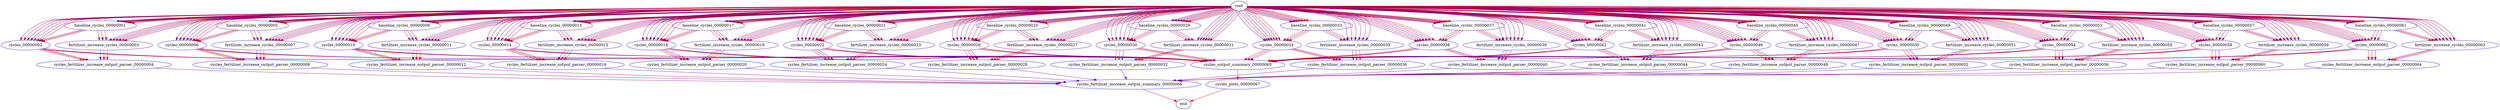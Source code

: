 digraph G {

baseline_cycles_00000001 [size="3.695557108867177",color="#3B00C4"];
cycles_00000002 [size="3.628571969504181",color="#3900C6"];
fertilizer_increase_cycles_00000003 [size="4.444884056054749",color="#4700B8"];
cycles_fertilizer_increase_output_parser_00000004 [size="0.833778310299691",color="#0A00F5"];
baseline_cycles_00000005 [size="3.2688462446428406",color="#3300CC"];
cycles_00000006 [size="2.412335956953165",color="#2500DA"];
fertilizer_increase_cycles_00000007 [size="2.498891734354663",color="#2600D9"];
cycles_fertilizer_increase_output_parser_00000008 [size="0.51402051466251",color="#0500FA"];
baseline_cycles_00000009 [size="2.4898941912990393",color="#2600D9"];
cycles_00000010 [size="3.23973671553553",color="#3300CC"];
fertilizer_increase_cycles_00000011 [size="2.409015036609892",color="#2500DA"];
cycles_fertilizer_increase_output_parser_00000012 [size="0.8522854018982425",color="#0A00F5"];
baseline_cycles_00000013 [size="3.810211739281461",color="#3C00C3"];
cycles_00000014 [size="4.335288738161817",color="#4500BA"];
fertilizer_increase_cycles_00000015 [size="4.205543003980133",color="#4300BC"];
cycles_fertilizer_increase_output_parser_00000016 [size="0.532978428407124",color="#0500FA"];
baseline_cycles_00000017 [size="4.016346984067039",color="#4000BF"];
cycles_00000018 [size="3.1347548122027935",color="#3100CE"];
fertilizer_increase_cycles_00000019 [size="4.593006507487183",color="#4A00B5"];
cycles_fertilizer_increase_output_parser_00000020 [size="0.6795552270404782",color="#0700F8"];
baseline_cycles_00000021 [size="3.8065735969305794",color="#3C00C3"];
cycles_00000022 [size="3.9328643087997945",color="#3F00C0"];
fertilizer_increase_cycles_00000023 [size="2.409015036609892",color="#2500DA"];
cycles_fertilizer_increase_output_parser_00000024 [size="0.6264730472919525",color="#0700F8"];
baseline_cycles_00000025 [size="2.4898941912990393",color="#2600D9"];
cycles_00000026 [size="4.5943316608070965",color="#4A00B5"];
fertilizer_increase_cycles_00000027 [size="4.447591972205016",color="#4700B8"];
cycles_fertilizer_increase_output_parser_00000028 [size="0.8268035653726189",color="#0A00F5"];
baseline_cycles_00000029 [size="2.4898941912990393",color="#2600D9"];
cycles_00000030 [size="4.301372281650126",color="#4500BA"];
fertilizer_increase_cycles_00000031 [size="4.592003889456333",color="#4A00B5"];
cycles_fertilizer_increase_output_parser_00000032 [size="0.6302073807860712",color="#0700F8"];
baseline_cycles_00000033 [size="2.4898941912990393",color="#2600D9"];
cycles_00000034 [size="3.9870933714751247",color="#3F00C0"];
fertilizer_increase_cycles_00000035 [size="2.409015036609892",color="#2500DA"];
cycles_fertilizer_increase_output_parser_00000036 [size="0.6216511788548754",color="#0700F8"];
baseline_cycles_00000037 [size="2.4898941912990393",color="#2600D9"];
cycles_00000038 [size="2.412335956953165",color="#2500DA"];
fertilizer_increase_cycles_00000039 [size="3.332740081017248",color="#3400CB"];
cycles_fertilizer_increase_output_parser_00000040 [size="0.8342126208385481",color="#0A00F5"];
baseline_cycles_00000041 [size="4.344688149018514",color="#4500BA"];
cycles_00000042 [size="2.412335956953165",color="#2500DA"];
fertilizer_increase_cycles_00000043 [size="4.146494156546857",color="#4200BD"];
cycles_fertilizer_increase_output_parser_00000044 [size="0.2538667239570503",color="#0000FF"];
baseline_cycles_00000045 [size="4.281764212735487",color="#4400BB"];
cycles_00000046 [size="2.412335956953165",color="#2500DA"];
fertilizer_increase_cycles_00000047 [size="3.232384174892993",color="#3300CC"];
cycles_fertilizer_increase_output_parser_00000048 [size="0.8484400649659808",color="#0A00F5"];
baseline_cycles_00000049 [size="2.4898941912990393",color="#2600D9"];
cycles_00000050 [size="3.332204510175204",color="#3400CB"];
fertilizer_increase_cycles_00000051 [size="3.6070184276336157",color="#3900C6"];
cycles_fertilizer_increase_output_parser_00000052 [size="0.6465795447436106",color="#0700F8"];
baseline_cycles_00000053 [size="4.363047668076079",color="#4600B9"];
cycles_00000054 [size="3.6158516675803796",color="#3900C6"];
fertilizer_increase_cycles_00000055 [size="3.1175073304799117",color="#3100CE"];
cycles_fertilizer_increase_output_parser_00000056 [size="0.7747271675523681",color="#0900F6"];
baseline_cycles_00000057 [size="3.970310781298653",color="#3F00C0"];
cycles_00000058 [size="4.105037191760844",color="#4100BE"];
fertilizer_increase_cycles_00000059 [size="4.236306980324476",color="#4400BB"];
cycles_fertilizer_increase_output_parser_00000060 [size="0.7173518692567626",color="#0800F7"];
baseline_cycles_00000061 [size="4.5579108495038305",color="#4900B6"];
cycles_00000062 [size="3.125443880075648",color="#3100CE"];
fertilizer_increase_cycles_00000063 [size="3.99395316151896",color="#4000BF"];
cycles_fertilizer_increase_output_parser_00000064 [size="0.4555243079809013",color="#0400FB"];
cycles_output_summary_00000065 [size="0.20701416938432612",color="#0000FF"];
cycles_fertilizer_increase_output_summary_00000066 [size="0.37980536132758674",color="#0200FD"];
cycles_plots_00000067 [size="3.959993786375767",color="#3F00C0"];
baseline_cycles_00000001 -> cycles_00000002 [size="14.408105643858699",color="#F0000F"];
baseline_cycles_00000001 -> fertilizer_increase_cycles_00000003 [size="14.408105643858699",color="#F0000F"];
baseline_cycles_00000001 -> cycles_00000002 [size="5.641907070938114",color="#5B00A4"];
baseline_cycles_00000001 -> fertilizer_increase_cycles_00000003 [size="5.641907070938114",color="#5B00A4"];
baseline_cycles_00000001 -> cycles_00000002 [size="13.007719908147585",color="#D80027"];
baseline_cycles_00000001 -> fertilizer_increase_cycles_00000003 [size="13.007719908147585",color="#D80027"];
root -> baseline_cycles_00000001 [size="6.606650186198215",color="#6C0093"];
root -> baseline_cycles_00000001 [size="12.821512306408195",color="#D5002A"];
root -> baseline_cycles_00000001 [size="7.498869733976931",color="#7B0084"];
root -> baseline_cycles_00000001 [size="6.642486801367256",color="#6C0093"];
root -> baseline_cycles_00000001 [size="13.451161961002086",color="#E0001F"];
root -> baseline_cycles_00000001 [size="9.577411092097035",color="#9E0061"];
root -> baseline_cycles_00000001 [size="13.451161961002086",color="#E0001F"];
root -> baseline_cycles_00000001 [size="13.451161961002086",color="#E0001F"];
cycles_00000002 -> cycles_fertilizer_increase_output_parser_00000004 [size="14.69771530736333",color="#F5000A"];
cycles_00000002 -> cycles_output_summary_00000065 [size="14.69771530736333",color="#F5000A"];
cycles_00000002 -> cycles_fertilizer_increase_output_parser_00000004 [size="14.408105090967922",color="#F0000F"];
cycles_00000002 -> cycles_output_summary_00000065 [size="14.408105090967922",color="#F0000F"];
cycles_00000002 -> cycles_fertilizer_increase_output_parser_00000004 [size="4.672828834461906",color="#4B00B4"];
cycles_00000002 -> cycles_output_summary_00000065 [size="4.672828834461906",color="#4B00B4"];
root -> cycles_00000002 [size="6.606650186198215",color="#6C0093"];
root -> cycles_00000002 [size="12.906073783965995",color="#D60029"];
root -> cycles_00000002 [size="7.498869733976931",color="#7B0084"];
root -> cycles_00000002 [size="6.642486801367256",color="#6C0093"];
root -> cycles_00000002 [size="13.451161961002086",color="#E0001F"];
root -> cycles_00000002 [size="9.577411092097035",color="#9E0061"];
root -> cycles_00000002 [size="13.451161961002086",color="#E0001F"];
fertilizer_increase_cycles_00000003 -> cycles_fertilizer_increase_output_parser_00000004 [size="4.574710978503383",color="#4900B6"];
fertilizer_increase_cycles_00000003 -> cycles_fertilizer_increase_output_parser_00000004 [size="14.408105090967922",color="#F0000F"];
fertilizer_increase_cycles_00000003 -> cycles_fertilizer_increase_output_parser_00000004 [size="13.014056302679748",color="#D80027"];
root -> fertilizer_increase_cycles_00000003 [size="6.606650186198215",color="#6C0093"];
root -> fertilizer_increase_cycles_00000003 [size="12.964487768635202",color="#D70028"];
root -> fertilizer_increase_cycles_00000003 [size="7.499423290592229",color="#7B0084"];
root -> fertilizer_increase_cycles_00000003 [size="6.642486801367256",color="#6C0093"];
root -> fertilizer_increase_cycles_00000003 [size="13.451161961002086",color="#E0001F"];
root -> fertilizer_increase_cycles_00000003 [size="9.577411092097035",color="#9E0061"];
cycles_fertilizer_increase_output_parser_00000004 -> cycles_fertilizer_increase_output_summary_00000066 [size="8.769662508112274",color="#90006F"];
baseline_cycles_00000005 -> cycles_00000006 [size="14.408105090967922",color="#F0000F"];
baseline_cycles_00000005 -> fertilizer_increase_cycles_00000007 [size="14.408105090967922",color="#F0000F"];
baseline_cycles_00000005 -> cycles_00000006 [size="5.717027701406222",color="#5D00A2"];
baseline_cycles_00000005 -> fertilizer_increase_cycles_00000007 [size="5.717027701406222",color="#5D00A2"];
baseline_cycles_00000005 -> cycles_00000006 [size="14.972090451507459",color="#F90006"];
baseline_cycles_00000005 -> fertilizer_increase_cycles_00000007 [size="14.972090451507459",color="#F90006"];
root -> baseline_cycles_00000005 [size="6.606650186198215",color="#6C0093"];
root -> baseline_cycles_00000005 [size="12.61079080807728",color="#D1002E"];
root -> baseline_cycles_00000005 [size="7.498869733976931",color="#7B0084"];
root -> baseline_cycles_00000005 [size="6.642486801367256",color="#6C0093"];
root -> baseline_cycles_00000005 [size="13.451161961002086",color="#E0001F"];
root -> baseline_cycles_00000005 [size="9.577411092097035",color="#9E0061"];
root -> baseline_cycles_00000005 [size="13.451161961002086",color="#E0001F"];
root -> baseline_cycles_00000005 [size="13.451161961002086",color="#E0001F"];
cycles_00000006 -> cycles_fertilizer_increase_output_parser_00000008 [size="14.319003362203446",color="#EE0011"];
cycles_00000006 -> cycles_output_summary_00000065 [size="14.319003362203446",color="#EE0011"];
cycles_00000006 -> cycles_fertilizer_increase_output_parser_00000008 [size="14.408105090967922",color="#F0000F"];
cycles_00000006 -> cycles_output_summary_00000065 [size="14.408105090967922",color="#F0000F"];
cycles_00000006 -> cycles_fertilizer_increase_output_parser_00000008 [size="4.276666119016055",color="#4400BB"];
cycles_00000006 -> cycles_output_summary_00000065 [size="4.276666119016055",color="#4400BB"];
root -> cycles_00000006 [size="6.606650186198215",color="#6C0093"];
root -> cycles_00000006 [size="12.355052838541493",color="#CD0032"];
root -> cycles_00000006 [size="7.498869733976931",color="#7B0084"];
root -> cycles_00000006 [size="6.642486801367256",color="#6C0093"];
root -> cycles_00000006 [size="13.451161961002086",color="#E0001F"];
root -> cycles_00000006 [size="9.577411092097035",color="#9E0061"];
root -> cycles_00000006 [size="13.451161961002086",color="#E0001F"];
fertilizer_increase_cycles_00000007 -> cycles_fertilizer_increase_output_parser_00000008 [size="5.225746673713202",color="#5400AB"];
fertilizer_increase_cycles_00000007 -> cycles_fertilizer_increase_output_parser_00000008 [size="14.408105090967922",color="#F0000F"];
fertilizer_increase_cycles_00000007 -> cycles_fertilizer_increase_output_parser_00000008 [size="15.14608896439961",color="#FC0003"];
root -> fertilizer_increase_cycles_00000007 [size="6.606650186198215",color="#6C0093"];
root -> fertilizer_increase_cycles_00000007 [size="12.735709228581529",color="#D3002C"];
root -> fertilizer_increase_cycles_00000007 [size="7.498869733976931",color="#7B0084"];
root -> fertilizer_increase_cycles_00000007 [size="6.642486801367256",color="#6C0093"];
root -> fertilizer_increase_cycles_00000007 [size="13.451161961002086",color="#E0001F"];
root -> fertilizer_increase_cycles_00000007 [size="9.577411092097035",color="#9E0061"];
cycles_fertilizer_increase_output_parser_00000008 -> cycles_fertilizer_increase_output_summary_00000066 [size="7.696212639346407",color="#7E0081"];
baseline_cycles_00000009 -> cycles_00000010 [size="14.408105090967922",color="#F0000F"];
baseline_cycles_00000009 -> fertilizer_increase_cycles_00000011 [size="14.408105090967922",color="#F0000F"];
baseline_cycles_00000009 -> cycles_00000010 [size="4.962844630259907",color="#5000AF"];
baseline_cycles_00000009 -> fertilizer_increase_cycles_00000011 [size="4.962844630259907",color="#5000AF"];
baseline_cycles_00000009 -> cycles_00000010 [size="14.94921260322404",color="#F90006"];
baseline_cycles_00000009 -> fertilizer_increase_cycles_00000011 [size="14.94921260322404",color="#F90006"];
root -> baseline_cycles_00000009 [size="6.606650186198215",color="#6C0093"];
root -> baseline_cycles_00000009 [size="13.035124338137972",color="#D80027"];
root -> baseline_cycles_00000009 [size="7.498869733976931",color="#7B0084"];
root -> baseline_cycles_00000009 [size="6.642486801367256",color="#6C0093"];
root -> baseline_cycles_00000009 [size="13.451161961002086",color="#E0001F"];
root -> baseline_cycles_00000009 [size="9.577411092097035",color="#9E0061"];
root -> baseline_cycles_00000009 [size="13.451161961002086",color="#E0001F"];
root -> baseline_cycles_00000009 [size="13.451161961002086",color="#E0001F"];
cycles_00000010 -> cycles_fertilizer_increase_output_parser_00000012 [size="13.011715575316444",color="#D80027"];
cycles_00000010 -> cycles_output_summary_00000065 [size="13.011715575316444",color="#D80027"];
cycles_00000010 -> cycles_fertilizer_increase_output_parser_00000012 [size="14.408105090967922",color="#F0000F"];
cycles_00000010 -> cycles_output_summary_00000065 [size="14.408105090967922",color="#F0000F"];
cycles_00000010 -> cycles_fertilizer_increase_output_parser_00000012 [size="5.662960480135946",color="#5C00A3"];
cycles_00000010 -> cycles_output_summary_00000065 [size="5.662960480135946",color="#5C00A3"];
root -> cycles_00000010 [size="6.606650186198215",color="#6C0093"];
root -> cycles_00000010 [size="13.07180455007191",color="#D90026"];
root -> cycles_00000010 [size="7.498869733976931",color="#7B0084"];
root -> cycles_00000010 [size="6.642486801367256",color="#6C0093"];
root -> cycles_00000010 [size="13.451161961002086",color="#E0001F"];
root -> cycles_00000010 [size="9.577411092097035",color="#9E0061"];
root -> cycles_00000010 [size="13.451161961002086",color="#E0001F"];
fertilizer_increase_cycles_00000011 -> cycles_fertilizer_increase_output_parser_00000012 [size="5.4680601411351315",color="#5800A7"];
fertilizer_increase_cycles_00000011 -> cycles_fertilizer_increase_output_parser_00000012 [size="14.408105090967922",color="#F0000F"];
fertilizer_increase_cycles_00000011 -> cycles_fertilizer_increase_output_parser_00000012 [size="15.160854010004785",color="#FC0003"];
root -> fertilizer_increase_cycles_00000011 [size="6.606650186198215",color="#6C0093"];
root -> fertilizer_increase_cycles_00000011 [size="12.372764356851743",color="#CD0032"];
root -> fertilizer_increase_cycles_00000011 [size="7.499423290592229",color="#7B0084"];
root -> fertilizer_increase_cycles_00000011 [size="6.642486801367256",color="#6C0093"];
root -> fertilizer_increase_cycles_00000011 [size="13.451161961002086",color="#E0001F"];
root -> fertilizer_increase_cycles_00000011 [size="9.577411092097035",color="#9E0061"];
cycles_fertilizer_increase_output_parser_00000012 -> cycles_fertilizer_increase_output_summary_00000066 [size="8.775085935057266",color="#90006F"];
baseline_cycles_00000013 -> cycles_00000014 [size="14.408105090967922",color="#F0000F"];
baseline_cycles_00000013 -> fertilizer_increase_cycles_00000015 [size="14.408105090967922",color="#F0000F"];
baseline_cycles_00000013 -> cycles_00000014 [size="5.730099782973574",color="#5D00A2"];
baseline_cycles_00000013 -> fertilizer_increase_cycles_00000015 [size="5.730099782973574",color="#5D00A2"];
baseline_cycles_00000013 -> cycles_00000014 [size="14.498351814455278",color="#F1000E"];
baseline_cycles_00000013 -> fertilizer_increase_cycles_00000015 [size="14.498351814455278",color="#F1000E"];
root -> baseline_cycles_00000013 [size="6.606650186198215",color="#6C0093"];
root -> baseline_cycles_00000013 [size="13.082545045712656",color="#D90026"];
root -> baseline_cycles_00000013 [size="7.498869733976931",color="#7B0084"];
root -> baseline_cycles_00000013 [size="6.642486801367256",color="#6C0093"];
root -> baseline_cycles_00000013 [size="13.451161961002086",color="#E0001F"];
root -> baseline_cycles_00000013 [size="9.577411092097035",color="#9E0061"];
root -> baseline_cycles_00000013 [size="13.451161961002086",color="#E0001F"];
root -> baseline_cycles_00000013 [size="13.451161961002086",color="#E0001F"];
cycles_00000014 -> cycles_fertilizer_increase_output_parser_00000016 [size="14.21067883519507",color="#EC0013"];
cycles_00000014 -> cycles_output_summary_00000065 [size="14.21067883519507",color="#EC0013"];
cycles_00000014 -> cycles_fertilizer_increase_output_parser_00000016 [size="14.408105090967922",color="#F0000F"];
cycles_00000014 -> cycles_output_summary_00000065 [size="14.408105090967922",color="#F0000F"];
cycles_00000014 -> cycles_fertilizer_increase_output_parser_00000016 [size="5.278114659230517",color="#5500AA"];
cycles_00000014 -> cycles_output_summary_00000065 [size="5.278114659230517",color="#5500AA"];
root -> cycles_00000014 [size="6.606650186198215",color="#6C0093"];
root -> cycles_00000014 [size="13.160918484475637",color="#DB0024"];
root -> cycles_00000014 [size="7.499423290592229",color="#7B0084"];
root -> cycles_00000014 [size="6.642486801367256",color="#6C0093"];
root -> cycles_00000014 [size="13.451161961002086",color="#E0001F"];
root -> cycles_00000014 [size="9.577411092097035",color="#9E0061"];
root -> cycles_00000014 [size="13.451161961002086",color="#E0001F"];
fertilizer_increase_cycles_00000015 -> cycles_fertilizer_increase_output_parser_00000016 [size="5.564520407322694",color="#5A00A5"];
fertilizer_increase_cycles_00000015 -> cycles_fertilizer_increase_output_parser_00000016 [size="14.408105090967922",color="#F0000F"];
fertilizer_increase_cycles_00000015 -> cycles_fertilizer_increase_output_parser_00000016 [size="13.014056302679748",color="#D80027"];
root -> fertilizer_increase_cycles_00000015 [size="6.606650186198215",color="#6C0093"];
root -> fertilizer_increase_cycles_00000015 [size="12.55464636296806",color="#D0002F"];
root -> fertilizer_increase_cycles_00000015 [size="7.498869733976931",color="#7B0084"];
root -> fertilizer_increase_cycles_00000015 [size="6.642486801367256",color="#6C0093"];
root -> fertilizer_increase_cycles_00000015 [size="13.451161961002086",color="#E0001F"];
root -> fertilizer_increase_cycles_00000015 [size="9.577411092097035",color="#9E0061"];
cycles_fertilizer_increase_output_parser_00000016 -> cycles_fertilizer_increase_output_summary_00000066 [size="6.7580945044277305",color="#6E0091"];
baseline_cycles_00000017 -> cycles_00000018 [size="14.408105090967922",color="#F0000F"];
baseline_cycles_00000017 -> fertilizer_increase_cycles_00000019 [size="14.408105090967922",color="#F0000F"];
baseline_cycles_00000017 -> cycles_00000018 [size="5.147494476813453",color="#5300AC"];
baseline_cycles_00000017 -> fertilizer_increase_cycles_00000019 [size="5.147494476813453",color="#5300AC"];
baseline_cycles_00000017 -> cycles_00000018 [size="13.007719908147585",color="#D80027"];
baseline_cycles_00000017 -> fertilizer_increase_cycles_00000019 [size="13.007719908147585",color="#D80027"];
root -> baseline_cycles_00000017 [size="6.606650186198215",color="#6C0093"];
root -> baseline_cycles_00000017 [size="12.868451292418483",color="#D60029"];
root -> baseline_cycles_00000017 [size="7.499423290592229",color="#7B0084"];
root -> baseline_cycles_00000017 [size="6.642486801367256",color="#6C0093"];
root -> baseline_cycles_00000017 [size="13.451161961002086",color="#E0001F"];
root -> baseline_cycles_00000017 [size="9.577411092097035",color="#9E0061"];
root -> baseline_cycles_00000017 [size="13.451161961002086",color="#E0001F"];
root -> baseline_cycles_00000017 [size="13.451161961002086",color="#E0001F"];
cycles_00000018 -> cycles_fertilizer_increase_output_parser_00000020 [size="13.011715575316444",color="#D80027"];
cycles_00000018 -> cycles_output_summary_00000065 [size="13.011715575316444",color="#D80027"];
cycles_00000018 -> cycles_fertilizer_increase_output_parser_00000020 [size="14.408105090967922",color="#F0000F"];
cycles_00000018 -> cycles_output_summary_00000065 [size="14.408105090967922",color="#F0000F"];
cycles_00000018 -> cycles_fertilizer_increase_output_parser_00000020 [size="5.683579767338681",color="#5C00A3"];
cycles_00000018 -> cycles_output_summary_00000065 [size="5.683579767338681",color="#5C00A3"];
root -> cycles_00000018 [size="6.606650186198215",color="#6C0093"];
root -> cycles_00000018 [size="12.342328448576044",color="#CD0032"];
root -> cycles_00000018 [size="7.499423290592229",color="#7B0084"];
root -> cycles_00000018 [size="6.642486801367256",color="#6C0093"];
root -> cycles_00000018 [size="13.451161961002086",color="#E0001F"];
root -> cycles_00000018 [size="9.577411092097035",color="#9E0061"];
root -> cycles_00000018 [size="13.451161961002086",color="#E0001F"];
fertilizer_increase_cycles_00000019 -> cycles_fertilizer_increase_output_parser_00000020 [size="5.572154032177765",color="#5A00A5"];
fertilizer_increase_cycles_00000019 -> cycles_fertilizer_increase_output_parser_00000020 [size="14.408105090967922",color="#F0000F"];
fertilizer_increase_cycles_00000019 -> cycles_fertilizer_increase_output_parser_00000020 [size="14.801539643384569",color="#F60009"];
root -> fertilizer_increase_cycles_00000019 [size="6.606650186198215",color="#6C0093"];
root -> fertilizer_increase_cycles_00000019 [size="12.051335126880025",color="#C80037"];
root -> fertilizer_increase_cycles_00000019 [size="7.498869733976931",color="#7B0084"];
root -> fertilizer_increase_cycles_00000019 [size="6.642486801367256",color="#6C0093"];
root -> fertilizer_increase_cycles_00000019 [size="13.451161961002086",color="#E0001F"];
root -> fertilizer_increase_cycles_00000019 [size="9.577411092097035",color="#9E0061"];
cycles_fertilizer_increase_output_parser_00000020 -> cycles_fertilizer_increase_output_summary_00000066 [size="6.7580945044277305",color="#6E0091"];
baseline_cycles_00000021 -> cycles_00000022 [size="14.408105090967922",color="#F0000F"];
baseline_cycles_00000021 -> fertilizer_increase_cycles_00000023 [size="14.408105090967922",color="#F0000F"];
baseline_cycles_00000021 -> cycles_00000022 [size="5.552959584921617",color="#5A00A5"];
baseline_cycles_00000021 -> fertilizer_increase_cycles_00000023 [size="5.552959584921617",color="#5A00A5"];
baseline_cycles_00000021 -> cycles_00000022 [size="14.685694103263607",color="#F4000B"];
baseline_cycles_00000021 -> fertilizer_increase_cycles_00000023 [size="14.685694103263607",color="#F4000B"];
root -> baseline_cycles_00000021 [size="6.606650186198215",color="#6C0093"];
root -> baseline_cycles_00000021 [size="12.784145618244654",color="#D4002B"];
root -> baseline_cycles_00000021 [size="7.498869733976931",color="#7B0084"];
root -> baseline_cycles_00000021 [size="6.642486801367256",color="#6C0093"];
root -> baseline_cycles_00000021 [size="13.451161961002086",color="#E0001F"];
root -> baseline_cycles_00000021 [size="9.577411092097035",color="#9E0061"];
root -> baseline_cycles_00000021 [size="13.451161961002086",color="#E0001F"];
root -> baseline_cycles_00000021 [size="13.451161961002086",color="#E0001F"];
cycles_00000022 -> cycles_fertilizer_increase_output_parser_00000024 [size="13.011715575316444",color="#D80027"];
cycles_00000022 -> cycles_output_summary_00000065 [size="13.011715575316444",color="#D80027"];
cycles_00000022 -> cycles_fertilizer_increase_output_parser_00000024 [size="14.408105090967922",color="#F0000F"];
cycles_00000022 -> cycles_output_summary_00000065 [size="14.408105090967922",color="#F0000F"];
cycles_00000022 -> cycles_fertilizer_increase_output_parser_00000024 [size="5.616771097666572",color="#5B00A4"];
cycles_00000022 -> cycles_output_summary_00000065 [size="5.616771097666572",color="#5B00A4"];
root -> cycles_00000022 [size="6.606650186198215",color="#6C0093"];
root -> cycles_00000022 [size="12.703913328668772",color="#D3002C"];
root -> cycles_00000022 [size="7.498869733976931",color="#7B0084"];
root -> cycles_00000022 [size="6.642486801367256",color="#6C0093"];
root -> cycles_00000022 [size="13.451161961002086",color="#E0001F"];
root -> cycles_00000022 [size="9.577411092097035",color="#9E0061"];
root -> cycles_00000022 [size="13.451161961002086",color="#E0001F"];
fertilizer_increase_cycles_00000023 -> cycles_fertilizer_increase_output_parser_00000024 [size="5.298317366548036",color="#5600A9"];
fertilizer_increase_cycles_00000023 -> cycles_fertilizer_increase_output_parser_00000024 [size="14.408105090967922",color="#F0000F"];
fertilizer_increase_cycles_00000023 -> cycles_fertilizer_increase_output_parser_00000024 [size="14.849500055277511",color="#F70008"];
root -> fertilizer_increase_cycles_00000023 [size="6.606650186198215",color="#6C0093"];
root -> fertilizer_increase_cycles_00000023 [size="13.169666722520196",color="#DB0024"];
root -> fertilizer_increase_cycles_00000023 [size="7.498869733976931",color="#7B0084"];
root -> fertilizer_increase_cycles_00000023 [size="6.642486801367256",color="#6C0093"];
root -> fertilizer_increase_cycles_00000023 [size="13.451161961002086",color="#E0001F"];
root -> fertilizer_increase_cycles_00000023 [size="9.577411092097035",color="#9E0061"];
cycles_fertilizer_increase_output_parser_00000024 -> cycles_fertilizer_increase_output_summary_00000066 [size="6.7580945044277305",color="#6E0091"];
baseline_cycles_00000025 -> cycles_00000026 [size="14.408105090967922",color="#F0000F"];
baseline_cycles_00000025 -> fertilizer_increase_cycles_00000027 [size="14.408105090967922",color="#F0000F"];
baseline_cycles_00000025 -> cycles_00000026 [size="3.367295829986474",color="#3500CA"];
baseline_cycles_00000025 -> fertilizer_increase_cycles_00000027 [size="3.367295829986474",color="#3500CA"];
baseline_cycles_00000025 -> cycles_00000026 [size="14.664784179534989",color="#F4000B"];
baseline_cycles_00000025 -> fertilizer_increase_cycles_00000027 [size="14.664784179534989",color="#F4000B"];
root -> baseline_cycles_00000025 [size="6.606650186198215",color="#6C0093"];
root -> baseline_cycles_00000025 [size="11.156036212354746",color="#B90046"];
root -> baseline_cycles_00000025 [size="7.499423290592229",color="#7B0084"];
root -> baseline_cycles_00000025 [size="6.642486801367256",color="#6C0093"];
root -> baseline_cycles_00000025 [size="13.451161961002086",color="#E0001F"];
root -> baseline_cycles_00000025 [size="9.577411092097035",color="#9E0061"];
root -> baseline_cycles_00000025 [size="13.451161961002086",color="#E0001F"];
root -> baseline_cycles_00000025 [size="13.451161961002086",color="#E0001F"];
cycles_00000026 -> cycles_fertilizer_increase_output_parser_00000028 [size="15.111933547114118",color="#FC0003"];
cycles_00000026 -> cycles_output_summary_00000065 [size="15.111933547114118",color="#FC0003"];
cycles_00000026 -> cycles_fertilizer_increase_output_parser_00000028 [size="14.408105090967922",color="#F0000F"];
cycles_00000026 -> cycles_output_summary_00000065 [size="14.408105090967922",color="#F0000F"];
cycles_00000026 -> cycles_fertilizer_increase_output_parser_00000028 [size="4.787491742782046",color="#4D00B2"];
cycles_00000026 -> cycles_output_summary_00000065 [size="4.787491742782046",color="#4D00B2"];
root -> cycles_00000026 [size="6.606650186198215",color="#6C0093"];
root -> cycles_00000026 [size="12.646859851416027",color="#D2002D"];
root -> cycles_00000026 [size="7.499423290592229",color="#7B0084"];
root -> cycles_00000026 [size="6.642486801367256",color="#6C0093"];
root -> cycles_00000026 [size="13.451161961002086",color="#E0001F"];
root -> cycles_00000026 [size="9.577411092097035",color="#9E0061"];
root -> cycles_00000026 [size="13.451161961002086",color="#E0001F"];
fertilizer_increase_cycles_00000027 -> cycles_fertilizer_increase_output_parser_00000028 [size="5.181783550292085",color="#5400AB"];
fertilizer_increase_cycles_00000027 -> cycles_fertilizer_increase_output_parser_00000028 [size="14.408105643858699",color="#F0000F"];
fertilizer_increase_cycles_00000027 -> cycles_fertilizer_increase_output_parser_00000028 [size="14.838502346569433",color="#F70008"];
root -> fertilizer_increase_cycles_00000027 [size="6.606650186198215",color="#6C0093"];
root -> fertilizer_increase_cycles_00000027 [size="12.703530315015428",color="#D3002C"];
root -> fertilizer_increase_cycles_00000027 [size="7.498869733976931",color="#7B0084"];
root -> fertilizer_increase_cycles_00000027 [size="6.642486801367256",color="#6C0093"];
root -> fertilizer_increase_cycles_00000027 [size="13.451161961002086",color="#E0001F"];
root -> fertilizer_increase_cycles_00000027 [size="9.577411092097035",color="#9E0061"];
cycles_fertilizer_increase_output_parser_00000028 -> cycles_fertilizer_increase_output_summary_00000066 [size="7.776115477098742",color="#80007F"];
baseline_cycles_00000029 -> cycles_00000030 [size="14.408105090967922",color="#F0000F"];
baseline_cycles_00000029 -> fertilizer_increase_cycles_00000031 [size="14.408105090967922",color="#F0000F"];
baseline_cycles_00000029 -> cycles_00000030 [size="5.365976015021851",color="#5700A8"];
baseline_cycles_00000029 -> fertilizer_increase_cycles_00000031 [size="5.365976015021851",color="#5700A8"];
baseline_cycles_00000029 -> cycles_00000030 [size="13.203310906372817",color="#DB0024"];
baseline_cycles_00000029 -> fertilizer_increase_cycles_00000031 [size="13.203310906372817",color="#DB0024"];
root -> baseline_cycles_00000029 [size="6.606650186198215",color="#6C0093"];
root -> baseline_cycles_00000029 [size="11.931412090596844",color="#C60039"];
root -> baseline_cycles_00000029 [size="7.498869733976931",color="#7B0084"];
root -> baseline_cycles_00000029 [size="6.642486801367256",color="#6C0093"];
root -> baseline_cycles_00000029 [size="13.451161961002086",color="#E0001F"];
root -> baseline_cycles_00000029 [size="9.577411092097035",color="#9E0061"];
root -> baseline_cycles_00000029 [size="13.451161961002086",color="#E0001F"];
root -> baseline_cycles_00000029 [size="13.451161961002086",color="#E0001F"];
cycles_00000030 -> cycles_fertilizer_increase_output_parser_00000032 [size="14.920850829578429",color="#F80007"];
cycles_00000030 -> cycles_output_summary_00000065 [size="14.920850829578429",color="#F80007"];
cycles_00000030 -> cycles_fertilizer_increase_output_parser_00000032 [size="14.408105090967922",color="#F0000F"];
cycles_00000030 -> cycles_output_summary_00000065 [size="14.408105090967922",color="#F0000F"];
cycles_00000030 -> cycles_fertilizer_increase_output_parser_00000032 [size="5.717027701406222",color="#5D00A2"];
cycles_00000030 -> cycles_output_summary_00000065 [size="5.717027701406222",color="#5D00A2"];
root -> cycles_00000030 [size="6.606650186198215",color="#6C0093"];
root -> cycles_00000030 [size="13.160624014447382",color="#DB0024"];
root -> cycles_00000030 [size="7.499423290592229",color="#7B0084"];
root -> cycles_00000030 [size="6.642486801367256",color="#6C0093"];
root -> cycles_00000030 [size="13.451161961002086",color="#E0001F"];
root -> cycles_00000030 [size="9.577411092097035",color="#9E0061"];
root -> cycles_00000030 [size="13.451161961002086",color="#E0001F"];
fertilizer_increase_cycles_00000031 -> cycles_fertilizer_increase_output_parser_00000032 [size="5.700443573390687",color="#5C00A3"];
fertilizer_increase_cycles_00000031 -> cycles_fertilizer_increase_output_parser_00000032 [size="14.408105090967922",color="#F0000F"];
fertilizer_increase_cycles_00000031 -> cycles_fertilizer_increase_output_parser_00000032 [size="15.283408868923116",color="#FF0000"];
root -> fertilizer_increase_cycles_00000031 [size="6.606650186198215",color="#6C0093"];
root -> fertilizer_increase_cycles_00000031 [size="11.232007133430743",color="#BA0045"];
root -> fertilizer_increase_cycles_00000031 [size="7.498869733976931",color="#7B0084"];
root -> fertilizer_increase_cycles_00000031 [size="6.642486801367256",color="#6C0093"];
root -> fertilizer_increase_cycles_00000031 [size="13.451161961002086",color="#E0001F"];
root -> fertilizer_increase_cycles_00000031 [size="9.577411092097035",color="#9E0061"];
cycles_fertilizer_increase_output_parser_00000032 -> cycles_fertilizer_increase_output_summary_00000066 [size="8.875007486048396",color="#92006D"];
baseline_cycles_00000033 -> cycles_00000034 [size="14.408105090967922",color="#F0000F"];
baseline_cycles_00000033 -> fertilizer_increase_cycles_00000035 [size="14.408105090967922",color="#F0000F"];
baseline_cycles_00000033 -> cycles_00000034 [size="5.030437921392435",color="#5100AE"];
baseline_cycles_00000033 -> fertilizer_increase_cycles_00000035 [size="5.030437921392435",color="#5100AE"];
baseline_cycles_00000033 -> cycles_00000034 [size="14.31565776989045",color="#EE0011"];
baseline_cycles_00000033 -> fertilizer_increase_cycles_00000035 [size="14.31565776989045",color="#EE0011"];
root -> baseline_cycles_00000033 [size="6.606650186198215",color="#6C0093"];
root -> baseline_cycles_00000033 [size="12.745374932838713",color="#D4002B"];
root -> baseline_cycles_00000033 [size="7.498869733976931",color="#7B0084"];
root -> baseline_cycles_00000033 [size="6.642486801367256",color="#6C0093"];
root -> baseline_cycles_00000033 [size="13.451161961002086",color="#E0001F"];
root -> baseline_cycles_00000033 [size="9.577411092097035",color="#9E0061"];
root -> baseline_cycles_00000033 [size="13.451161961002086",color="#E0001F"];
root -> baseline_cycles_00000033 [size="13.451161961002086",color="#E0001F"];
cycles_00000034 -> cycles_fertilizer_increase_output_parser_00000036 [size="13.011715575316444",color="#D80027"];
cycles_00000034 -> cycles_output_summary_00000065 [size="13.011715575316444",color="#D80027"];
cycles_00000034 -> cycles_fertilizer_increase_output_parser_00000036 [size="14.408105090967922",color="#F0000F"];
cycles_00000034 -> cycles_output_summary_00000065 [size="14.408105090967922",color="#F0000F"];
cycles_00000034 -> cycles_fertilizer_increase_output_parser_00000036 [size="5.521460917862246",color="#5900A6"];
cycles_00000034 -> cycles_output_summary_00000065 [size="5.521460917862246",color="#5900A6"];
root -> cycles_00000034 [size="6.606650186198215",color="#6C0093"];
root -> cycles_00000034 [size="12.62261616084534",color="#D1002E"];
root -> cycles_00000034 [size="7.498869733976931",color="#7B0084"];
root -> cycles_00000034 [size="6.642486801367256",color="#6C0093"];
root -> cycles_00000034 [size="13.451161961002086",color="#E0001F"];
root -> cycles_00000034 [size="9.577411092097035",color="#9E0061"];
root -> cycles_00000034 [size="13.451161961002086",color="#E0001F"];
fertilizer_increase_cycles_00000035 -> cycles_fertilizer_increase_output_parser_00000036 [size="4.6913478822291435",color="#4B00B4"];
fertilizer_increase_cycles_00000035 -> cycles_fertilizer_increase_output_parser_00000036 [size="14.408105090967922",color="#F0000F"];
fertilizer_increase_cycles_00000035 -> cycles_fertilizer_increase_output_parser_00000036 [size="14.329091382675887",color="#EE0011"];
root -> fertilizer_increase_cycles_00000035 [size="6.606650186198215",color="#6C0093"];
root -> fertilizer_increase_cycles_00000035 [size="12.929715082925043",color="#D70028"];
root -> fertilizer_increase_cycles_00000035 [size="7.498869733976931",color="#7B0084"];
root -> fertilizer_increase_cycles_00000035 [size="6.642486801367256",color="#6C0093"];
root -> fertilizer_increase_cycles_00000035 [size="13.451161961002086",color="#E0001F"];
root -> fertilizer_increase_cycles_00000035 [size="9.577411092097035",color="#9E0061"];
cycles_fertilizer_increase_output_parser_00000036 -> cycles_fertilizer_increase_output_summary_00000066 [size="8.974871170971337",color="#94006B"];
baseline_cycles_00000037 -> cycles_00000038 [size="14.408105090967922",color="#F0000F"];
baseline_cycles_00000037 -> fertilizer_increase_cycles_00000039 [size="14.408105090967922",color="#F0000F"];
baseline_cycles_00000037 -> cycles_00000038 [size="5.726847747587197",color="#5D00A2"];
baseline_cycles_00000037 -> fertilizer_increase_cycles_00000039 [size="5.726847747587197",color="#5D00A2"];
baseline_cycles_00000037 -> cycles_00000038 [size="13.617758155694833",color="#E2001D"];
baseline_cycles_00000037 -> fertilizer_increase_cycles_00000039 [size="13.617758155694833",color="#E2001D"];
root -> baseline_cycles_00000037 [size="6.606650186198215",color="#6C0093"];
root -> baseline_cycles_00000037 [size="12.746039508642301",color="#D4002B"];
root -> baseline_cycles_00000037 [size="7.498869733976931",color="#7B0084"];
root -> baseline_cycles_00000037 [size="6.642486801367256",color="#6C0093"];
root -> baseline_cycles_00000037 [size="13.451161961002086",color="#E0001F"];
root -> baseline_cycles_00000037 [size="9.577411092097035",color="#9E0061"];
root -> baseline_cycles_00000037 [size="13.451161961002086",color="#E0001F"];
root -> baseline_cycles_00000037 [size="13.451161961002086",color="#E0001F"];
cycles_00000038 -> cycles_fertilizer_increase_output_parser_00000040 [size="13.011715575316444",color="#D80027"];
cycles_00000038 -> cycles_output_summary_00000065 [size="13.011715575316444",color="#D80027"];
cycles_00000038 -> cycles_fertilizer_increase_output_parser_00000040 [size="14.408105090967922",color="#F0000F"];
cycles_00000038 -> cycles_output_summary_00000065 [size="14.408105090967922",color="#F0000F"];
cycles_00000038 -> cycles_fertilizer_increase_output_parser_00000040 [size="5.655991810819852",color="#5C00A3"];
cycles_00000038 -> cycles_output_summary_00000065 [size="5.655991810819852",color="#5C00A3"];
root -> cycles_00000038 [size="6.606650186198215",color="#6C0093"];
root -> cycles_00000038 [size="13.112717000352523",color="#DA0025"];
root -> cycles_00000038 [size="7.499423290592229",color="#7B0084"];
root -> cycles_00000038 [size="6.642486801367256",color="#6C0093"];
root -> cycles_00000038 [size="13.451161961002086",color="#E0001F"];
root -> cycles_00000038 [size="9.577411092097035",color="#9E0061"];
root -> cycles_00000038 [size="13.451161961002086",color="#E0001F"];
fertilizer_increase_cycles_00000039 -> cycles_fertilizer_increase_output_parser_00000040 [size="5.424950017481403",color="#5800A7"];
fertilizer_increase_cycles_00000039 -> cycles_fertilizer_increase_output_parser_00000040 [size="14.408105090967922",color="#F0000F"];
fertilizer_increase_cycles_00000039 -> cycles_fertilizer_increase_output_parser_00000040 [size="13.014056302679748",color="#D80027"];
root -> fertilizer_increase_cycles_00000039 [size="6.606650186198215",color="#6C0093"];
root -> fertilizer_increase_cycles_00000039 [size="12.763978400764165",color="#D4002B"];
root -> fertilizer_increase_cycles_00000039 [size="7.498869733976931",color="#7B0084"];
root -> fertilizer_increase_cycles_00000039 [size="6.642486801367256",color="#6C0093"];
root -> fertilizer_increase_cycles_00000039 [size="13.451161961002086",color="#E0001F"];
root -> fertilizer_increase_cycles_00000039 [size="9.577411092097035",color="#9E0061"];
cycles_fertilizer_increase_output_parser_00000040 -> cycles_fertilizer_increase_output_summary_00000066 [size="7.6246189861593985",color="#7D0082"];
baseline_cycles_00000041 -> cycles_00000042 [size="14.408105090967922",color="#F0000F"];
baseline_cycles_00000041 -> fertilizer_increase_cycles_00000043 [size="14.408105090967922",color="#F0000F"];
baseline_cycles_00000041 -> cycles_00000042 [size="5.60947179518496",color="#5B00A4"];
baseline_cycles_00000041 -> fertilizer_increase_cycles_00000043 [size="5.60947179518496",color="#5B00A4"];
baseline_cycles_00000041 -> cycles_00000042 [size="14.578563393297726",color="#F3000C"];
baseline_cycles_00000041 -> fertilizer_increase_cycles_00000043 [size="14.578563393297726",color="#F3000C"];
root -> baseline_cycles_00000041 [size="6.606650186198215",color="#6C0093"];
root -> baseline_cycles_00000041 [size="12.903450862617936",color="#D60029"];
root -> baseline_cycles_00000041 [size="7.498869733976931",color="#7B0084"];
root -> baseline_cycles_00000041 [size="6.642486801367256",color="#6C0093"];
root -> baseline_cycles_00000041 [size="13.451161961002086",color="#E0001F"];
root -> baseline_cycles_00000041 [size="9.577411092097035",color="#9E0061"];
root -> baseline_cycles_00000041 [size="13.451161961002086",color="#E0001F"];
root -> baseline_cycles_00000041 [size="13.451161961002086",color="#E0001F"];
cycles_00000042 -> cycles_fertilizer_increase_output_parser_00000044 [size="13.011715575316444",color="#D80027"];
cycles_00000042 -> cycles_output_summary_00000065 [size="13.011715575316444",color="#D80027"];
cycles_00000042 -> cycles_fertilizer_increase_output_parser_00000044 [size="14.408105090967922",color="#F0000F"];
cycles_00000042 -> cycles_output_summary_00000065 [size="14.408105090967922",color="#F0000F"];
cycles_00000042 -> cycles_fertilizer_increase_output_parser_00000044 [size="5.2574953720277815",color="#5500AA"];
cycles_00000042 -> cycles_output_summary_00000065 [size="5.2574953720277815",color="#5500AA"];
root -> cycles_00000042 [size="6.606650186198215",color="#6C0093"];
root -> cycles_00000042 [size="12.512589965752701",color="#D0002F"];
root -> cycles_00000042 [size="7.498869733976931",color="#7B0084"];
root -> cycles_00000042 [size="6.642486801367256",color="#6C0093"];
root -> cycles_00000042 [size="13.451161961002086",color="#E0001F"];
root -> cycles_00000042 [size="9.577411092097035",color="#9E0061"];
root -> cycles_00000042 [size="13.451161961002086",color="#E0001F"];
fertilizer_increase_cycles_00000043 -> cycles_fertilizer_increase_output_parser_00000044 [size="5.58724865840025",color="#5B00A4"];
fertilizer_increase_cycles_00000043 -> cycles_fertilizer_increase_output_parser_00000044 [size="14.408105643858699",color="#F0000F"];
fertilizer_increase_cycles_00000043 -> cycles_fertilizer_increase_output_parser_00000044 [size="14.380175861325423",color="#EF0010"];
root -> fertilizer_increase_cycles_00000043 [size="6.606650186198215",color="#6C0093"];
root -> fertilizer_increase_cycles_00000043 [size="12.820960943121507",color="#D5002A"];
root -> fertilizer_increase_cycles_00000043 [size="7.498869733976931",color="#7B0084"];
root -> fertilizer_increase_cycles_00000043 [size="6.642486801367256",color="#6C0093"];
root -> fertilizer_increase_cycles_00000043 [size="13.451161961002086",color="#E0001F"];
root -> fertilizer_increase_cycles_00000043 [size="9.577411092097035",color="#9E0061"];
cycles_fertilizer_increase_output_parser_00000044 -> cycles_fertilizer_increase_output_summary_00000066 [size="8.402679804627477",color="#8A0075"];
baseline_cycles_00000045 -> cycles_00000046 [size="14.408105090967922",color="#F0000F"];
baseline_cycles_00000045 -> fertilizer_increase_cycles_00000047 [size="14.408105090967922",color="#F0000F"];
baseline_cycles_00000045 -> cycles_00000046 [size="4.553876891600541",color="#4900B6"];
baseline_cycles_00000045 -> fertilizer_increase_cycles_00000047 [size="4.553876891600541",color="#4900B6"];
baseline_cycles_00000045 -> cycles_00000046 [size="15.038849129471021",color="#FA0005"];
baseline_cycles_00000045 -> fertilizer_increase_cycles_00000047 [size="15.038849129471021",color="#FA0005"];
root -> baseline_cycles_00000045 [size="6.606650186198215",color="#6C0093"];
root -> baseline_cycles_00000045 [size="13.068521575169717",color="#D90026"];
root -> baseline_cycles_00000045 [size="7.498869733976931",color="#7B0084"];
root -> baseline_cycles_00000045 [size="6.642486801367256",color="#6C0093"];
root -> baseline_cycles_00000045 [size="13.451161961002086",color="#E0001F"];
root -> baseline_cycles_00000045 [size="9.577411092097035",color="#9E0061"];
root -> baseline_cycles_00000045 [size="13.451161961002086",color="#E0001F"];
root -> baseline_cycles_00000045 [size="13.451161961002086",color="#E0001F"];
cycles_00000046 -> cycles_fertilizer_increase_output_parser_00000048 [size="13.011715575316444",color="#D80027"];
cycles_00000046 -> cycles_output_summary_00000065 [size="13.011715575316444",color="#D80027"];
cycles_00000046 -> cycles_fertilizer_increase_output_parser_00000048 [size="14.408105090967922",color="#F0000F"];
cycles_00000046 -> cycles_output_summary_00000065 [size="14.408105090967922",color="#F0000F"];
cycles_00000046 -> cycles_fertilizer_increase_output_parser_00000048 [size="5.3612921657094255",color="#5700A8"];
cycles_00000046 -> cycles_output_summary_00000065 [size="5.3612921657094255",color="#5700A8"];
root -> cycles_00000046 [size="6.606650186198215",color="#6C0093"];
root -> cycles_00000046 [size="12.463973115922373",color="#CF0030"];
root -> cycles_00000046 [size="7.498869733976931",color="#7B0084"];
root -> cycles_00000046 [size="6.642486801367256",color="#6C0093"];
root -> cycles_00000046 [size="13.451161961002086",color="#E0001F"];
root -> cycles_00000046 [size="9.577411092097035",color="#9E0061"];
root -> cycles_00000046 [size="13.451161961002086",color="#E0001F"];
fertilizer_increase_cycles_00000047 -> cycles_fertilizer_increase_output_parser_00000048 [size="5.662960480135946",color="#5C00A3"];
fertilizer_increase_cycles_00000047 -> cycles_fertilizer_increase_output_parser_00000048 [size="14.408105090967922",color="#F0000F"];
fertilizer_increase_cycles_00000047 -> cycles_fertilizer_increase_output_parser_00000048 [size="13.6350528631",color="#E3001C"];
root -> fertilizer_increase_cycles_00000047 [size="6.606650186198215",color="#6C0093"];
root -> fertilizer_increase_cycles_00000047 [size="12.830890127512538",color="#D5002A"];
root -> fertilizer_increase_cycles_00000047 [size="7.498869733976931",color="#7B0084"];
root -> fertilizer_increase_cycles_00000047 [size="6.642486801367256",color="#6C0093"];
root -> fertilizer_increase_cycles_00000047 [size="13.451161961002086",color="#E0001F"];
root -> fertilizer_increase_cycles_00000047 [size="9.577411092097035",color="#9E0061"];
cycles_fertilizer_increase_output_parser_00000048 -> cycles_fertilizer_increase_output_summary_00000066 [size="8.839421607620602",color="#92006D"];
baseline_cycles_00000049 -> cycles_00000050 [size="14.408105090967922",color="#F0000F"];
baseline_cycles_00000049 -> fertilizer_increase_cycles_00000051 [size="14.408105090967922",color="#F0000F"];
baseline_cycles_00000049 -> cycles_00000050 [size="4.477336814478207",color="#4800B7"];
baseline_cycles_00000049 -> fertilizer_increase_cycles_00000051 [size="4.477336814478207",color="#4800B7"];
baseline_cycles_00000049 -> cycles_00000050 [size="13.007719908147585",color="#D80027"];
baseline_cycles_00000049 -> fertilizer_increase_cycles_00000051 [size="13.007719908147585",color="#D80027"];
root -> baseline_cycles_00000049 [size="6.606650186198215",color="#6C0093"];
root -> baseline_cycles_00000049 [size="13.053039022411362",color="#D90026"];
root -> baseline_cycles_00000049 [size="7.498869733976931",color="#7B0084"];
root -> baseline_cycles_00000049 [size="6.642486801367256",color="#6C0093"];
root -> baseline_cycles_00000049 [size="13.451161961002086",color="#E0001F"];
root -> baseline_cycles_00000049 [size="9.577411092097035",color="#9E0061"];
root -> baseline_cycles_00000049 [size="13.451161961002086",color="#E0001F"];
root -> baseline_cycles_00000049 [size="13.451161961002086",color="#E0001F"];
cycles_00000050 -> cycles_fertilizer_increase_output_parser_00000052 [size="13.011715575316444",color="#D80027"];
cycles_00000050 -> cycles_output_summary_00000065 [size="13.011715575316444",color="#D80027"];
cycles_00000050 -> cycles_fertilizer_increase_output_parser_00000052 [size="14.408105090967922",color="#F0000F"];
cycles_00000050 -> cycles_output_summary_00000065 [size="14.408105090967922",color="#F0000F"];
cycles_00000050 -> cycles_fertilizer_increase_output_parser_00000052 [size="5.123963979403259",color="#5300AC"];
cycles_00000050 -> cycles_output_summary_00000065 [size="5.123963979403259",color="#5300AC"];
root -> cycles_00000050 [size="6.606650186198215",color="#6C0093"];
root -> cycles_00000050 [size="12.412985183733966",color="#CE0031"];
root -> cycles_00000050 [size="7.498869733976931",color="#7B0084"];
root -> cycles_00000050 [size="6.642486801367256",color="#6C0093"];
root -> cycles_00000050 [size="13.451161961002086",color="#E0001F"];
root -> cycles_00000050 [size="9.577411092097035",color="#9E0061"];
root -> cycles_00000050 [size="13.451161961002086",color="#E0001F"];
fertilizer_increase_cycles_00000051 -> cycles_fertilizer_increase_output_parser_00000052 [size="5.2574953720277815",color="#5500AA"];
fertilizer_increase_cycles_00000051 -> cycles_fertilizer_increase_output_parser_00000052 [size="14.408105090967922",color="#F0000F"];
fertilizer_increase_cycles_00000051 -> cycles_fertilizer_increase_output_parser_00000052 [size="13.014056302679748",color="#D80027"];
root -> fertilizer_increase_cycles_00000051 [size="6.606650186198215",color="#6C0093"];
root -> fertilizer_increase_cycles_00000051 [size="13.07820039131537",color="#D90026"];
root -> fertilizer_increase_cycles_00000051 [size="7.499423290592229",color="#7B0084"];
root -> fertilizer_increase_cycles_00000051 [size="6.642486801367256",color="#6C0093"];
root -> fertilizer_increase_cycles_00000051 [size="13.451161961002086",color="#E0001F"];
root -> fertilizer_increase_cycles_00000051 [size="9.577411092097035",color="#9E0061"];
cycles_fertilizer_increase_output_parser_00000052 -> cycles_fertilizer_increase_output_summary_00000066 [size="6.7580945044277305",color="#6E0091"];
baseline_cycles_00000053 -> cycles_00000054 [size="14.408105090967922",color="#F0000F"];
baseline_cycles_00000053 -> fertilizer_increase_cycles_00000055 [size="14.408105090967922",color="#F0000F"];
baseline_cycles_00000053 -> cycles_00000054 [size="5.5909869805108565",color="#5B00A4"];
baseline_cycles_00000053 -> fertilizer_increase_cycles_00000055 [size="5.5909869805108565",color="#5B00A4"];
baseline_cycles_00000053 -> cycles_00000054 [size="13.007719908147585",color="#D80027"];
baseline_cycles_00000053 -> fertilizer_increase_cycles_00000055 [size="13.007719908147585",color="#D80027"];
root -> baseline_cycles_00000053 [size="6.606650186198215",color="#6C0093"];
root -> baseline_cycles_00000053 [size="13.1648288207225",color="#DB0024"];
root -> baseline_cycles_00000053 [size="7.498869733976931",color="#7B0084"];
root -> baseline_cycles_00000053 [size="6.642486801367256",color="#6C0093"];
root -> baseline_cycles_00000053 [size="13.451161961002086",color="#E0001F"];
root -> baseline_cycles_00000053 [size="9.577411092097035",color="#9E0061"];
root -> baseline_cycles_00000053 [size="13.451161961002086",color="#E0001F"];
root -> baseline_cycles_00000053 [size="13.451161961002086",color="#E0001F"];
cycles_00000054 -> cycles_fertilizer_increase_output_parser_00000056 [size="15.028309199751464",color="#FA0005"];
cycles_00000054 -> cycles_output_summary_00000065 [size="15.028309199751464",color="#FA0005"];
cycles_00000054 -> cycles_fertilizer_increase_output_parser_00000056 [size="14.408105090967922",color="#F0000F"];
cycles_00000054 -> cycles_output_summary_00000065 [size="14.408105090967922",color="#F0000F"];
cycles_00000054 -> cycles_fertilizer_increase_output_parser_00000056 [size="5.293304824724492",color="#5600A9"];
cycles_00000054 -> cycles_output_summary_00000065 [size="5.293304824724492",color="#5600A9"];
root -> cycles_00000054 [size="6.606650186198215",color="#6C0093"];
root -> cycles_00000054 [size="12.45041784505427",color="#CF0030"];
root -> cycles_00000054 [size="7.498869733976931",color="#7B0084"];
root -> cycles_00000054 [size="6.642486801367256",color="#6C0093"];
root -> cycles_00000054 [size="13.451161961002086",color="#E0001F"];
root -> cycles_00000054 [size="9.577411092097035",color="#9E0061"];
root -> cycles_00000054 [size="13.451161961002086",color="#E0001F"];
fertilizer_increase_cycles_00000055 -> cycles_fertilizer_increase_output_parser_00000056 [size="5.648974238161206",color="#5C00A3"];
fertilizer_increase_cycles_00000055 -> cycles_fertilizer_increase_output_parser_00000056 [size="14.408105090967922",color="#F0000F"];
fertilizer_increase_cycles_00000055 -> cycles_fertilizer_increase_output_parser_00000056 [size="14.954482334212791",color="#F90006"];
root -> fertilizer_increase_cycles_00000055 [size="6.606650186198215",color="#6C0093"];
root -> fertilizer_increase_cycles_00000055 [size="12.990788925863793",color="#D80027"];
root -> fertilizer_increase_cycles_00000055 [size="7.498869733976931",color="#7B0084"];
root -> fertilizer_increase_cycles_00000055 [size="6.642486801367256",color="#6C0093"];
root -> fertilizer_increase_cycles_00000055 [size="13.451161961002086",color="#E0001F"];
root -> fertilizer_increase_cycles_00000055 [size="9.577411092097035",color="#9E0061"];
cycles_fertilizer_increase_output_parser_00000056 -> cycles_fertilizer_increase_output_summary_00000066 [size="6.7580945044277305",color="#6E0091"];
baseline_cycles_00000057 -> cycles_00000058 [size="14.408105090967922",color="#F0000F"];
baseline_cycles_00000057 -> fertilizer_increase_cycles_00000059 [size="14.408105090967922",color="#F0000F"];
baseline_cycles_00000057 -> cycles_00000058 [size="4.51085950651685",color="#4800B7"];
baseline_cycles_00000057 -> fertilizer_increase_cycles_00000059 [size="4.51085950651685",color="#4800B7"];
baseline_cycles_00000057 -> cycles_00000058 [size="13.007719908147585",color="#D80027"];
baseline_cycles_00000057 -> fertilizer_increase_cycles_00000059 [size="13.007719908147585",color="#D80027"];
root -> baseline_cycles_00000057 [size="6.606650186198215",color="#6C0093"];
root -> baseline_cycles_00000057 [size="13.141822808560548",color="#DA0025"];
root -> baseline_cycles_00000057 [size="7.498869733976931",color="#7B0084"];
root -> baseline_cycles_00000057 [size="6.642486801367256",color="#6C0093"];
root -> baseline_cycles_00000057 [size="13.451161961002086",color="#E0001F"];
root -> baseline_cycles_00000057 [size="9.577411092097035",color="#9E0061"];
root -> baseline_cycles_00000057 [size="13.451161961002086",color="#E0001F"];
root -> baseline_cycles_00000057 [size="13.451161961002086",color="#E0001F"];
cycles_00000058 -> cycles_fertilizer_increase_output_parser_00000060 [size="14.920144016286484",color="#F80007"];
cycles_00000058 -> cycles_output_summary_00000065 [size="14.920144016286484",color="#F80007"];
cycles_00000058 -> cycles_fertilizer_increase_output_parser_00000060 [size="14.408105643858699",color="#F0000F"];
cycles_00000058 -> cycles_output_summary_00000065 [size="14.408105643858699",color="#F0000F"];
cycles_00000058 -> cycles_fertilizer_increase_output_parser_00000060 [size="5.384495062789089",color="#5700A8"];
cycles_00000058 -> cycles_output_summary_00000065 [size="5.384495062789089",color="#5700A8"];
root -> cycles_00000058 [size="6.606650186198215",color="#6C0093"];
root -> cycles_00000058 [size="12.751945864013576",color="#D4002B"];
root -> cycles_00000058 [size="7.499423290592229",color="#7B0084"];
root -> cycles_00000058 [size="6.642486801367256",color="#6C0093"];
root -> cycles_00000058 [size="13.451161961002086",color="#E0001F"];
root -> cycles_00000058 [size="9.577411092097035",color="#9E0061"];
root -> cycles_00000058 [size="13.451161961002086",color="#E0001F"];
fertilizer_increase_cycles_00000059 -> cycles_fertilizer_increase_output_parser_00000060 [size="4.382026634673881",color="#4600B9"];
fertilizer_increase_cycles_00000059 -> cycles_fertilizer_increase_output_parser_00000060 [size="14.408105643858699",color="#F0000F"];
fertilizer_increase_cycles_00000059 -> cycles_fertilizer_increase_output_parser_00000060 [size="14.711863445400823",color="#F5000A"];
root -> fertilizer_increase_cycles_00000059 [size="6.606650186198215",color="#6C0093"];
root -> fertilizer_increase_cycles_00000059 [size="12.814211895406483",color="#D5002A"];
root -> fertilizer_increase_cycles_00000059 [size="7.498869733976931",color="#7B0084"];
root -> fertilizer_increase_cycles_00000059 [size="6.642486801367256",color="#6C0093"];
root -> fertilizer_increase_cycles_00000059 [size="13.451161961002086",color="#E0001F"];
root -> fertilizer_increase_cycles_00000059 [size="9.577411092097035",color="#9E0061"];
cycles_fertilizer_increase_output_parser_00000060 -> cycles_fertilizer_increase_output_summary_00000066 [size="6.7580945044277305",color="#6E0091"];
baseline_cycles_00000061 -> cycles_00000062 [size="14.408105090967922",color="#F0000F"];
baseline_cycles_00000061 -> fertilizer_increase_cycles_00000063 [size="14.408105090967922",color="#F0000F"];
baseline_cycles_00000061 -> cycles_00000062 [size="5.4638318050256105",color="#5800A7"];
baseline_cycles_00000061 -> fertilizer_increase_cycles_00000063 [size="5.4638318050256105",color="#5800A7"];
baseline_cycles_00000061 -> cycles_00000062 [size="13.568517351171495",color="#E1001E"];
baseline_cycles_00000061 -> fertilizer_increase_cycles_00000063 [size="13.568517351171495",color="#E1001E"];
root -> baseline_cycles_00000061 [size="6.606650186198215",color="#6C0093"];
root -> baseline_cycles_00000061 [size="12.746796819642027",color="#D4002B"];
root -> baseline_cycles_00000061 [size="7.499423290592229",color="#7B0084"];
root -> baseline_cycles_00000061 [size="6.642486801367256",color="#6C0093"];
root -> baseline_cycles_00000061 [size="13.451161961002086",color="#E0001F"];
root -> baseline_cycles_00000061 [size="9.577411092097035",color="#9E0061"];
root -> baseline_cycles_00000061 [size="13.451161961002086",color="#E0001F"];
root -> baseline_cycles_00000061 [size="13.451161961002086",color="#E0001F"];
cycles_00000062 -> cycles_fertilizer_increase_output_parser_00000064 [size="14.747019306200846",color="#F5000A"];
cycles_00000062 -> cycles_output_summary_00000065 [size="14.747019306200846",color="#F5000A"];
cycles_00000062 -> cycles_fertilizer_increase_output_parser_00000064 [size="14.408105090967922",color="#F0000F"];
cycles_00000062 -> cycles_output_summary_00000065 [size="14.408105090967922",color="#F0000F"];
cycles_00000062 -> cycles_fertilizer_increase_output_parser_00000064 [size="5.541263545158426",color="#5A00A5"];
cycles_00000062 -> cycles_output_summary_00000065 [size="5.541263545158426",color="#5A00A5"];
root -> cycles_00000062 [size="6.606650186198215",color="#6C0093"];
root -> cycles_00000062 [size="12.821931031248612",color="#D5002A"];
root -> cycles_00000062 [size="7.498869733976931",color="#7B0084"];
root -> cycles_00000062 [size="6.642486801367256",color="#6C0093"];
root -> cycles_00000062 [size="13.451161961002086",color="#E0001F"];
root -> cycles_00000062 [size="9.577411092097035",color="#9E0061"];
root -> cycles_00000062 [size="13.451161961002086",color="#E0001F"];
fertilizer_increase_cycles_00000063 -> cycles_fertilizer_increase_output_parser_00000064 [size="4.248495242049359",color="#4400BB"];
fertilizer_increase_cycles_00000063 -> cycles_fertilizer_increase_output_parser_00000064 [size="14.408105643858699",color="#F0000F"];
fertilizer_increase_cycles_00000063 -> cycles_fertilizer_increase_output_parser_00000064 [size="14.052044062397243",color="#EA0015"];
root -> fertilizer_increase_cycles_00000063 [size="6.606650186198215",color="#6C0093"];
root -> fertilizer_increase_cycles_00000063 [size="13.078965150578858",color="#D90026"];
root -> fertilizer_increase_cycles_00000063 [size="7.498869733976931",color="#7B0084"];
root -> fertilizer_increase_cycles_00000063 [size="6.642486801367256",color="#6C0093"];
root -> fertilizer_increase_cycles_00000063 [size="13.451161961002086",color="#E0001F"];
root -> fertilizer_increase_cycles_00000063 [size="9.577411092097035",color="#9E0061"];
cycles_fertilizer_increase_output_parser_00000064 -> cycles_fertilizer_increase_output_summary_00000066 [size="8.308691916838898",color="#890076"];
cycles_output_summary_00000065 -> cycles_plots_00000067 [size="12.458258360796979",color="#CF0030"];
cycles_fertilizer_increase_output_summary_00000066 -> end [size="12.955021069390622",color="#D70028"];
cycles_plots_00000067 -> end [size="15.084109754566999",color="#FB0004"];
  root [label="root",size="0.0"];

  end [label="end",size="0.0"];

}

